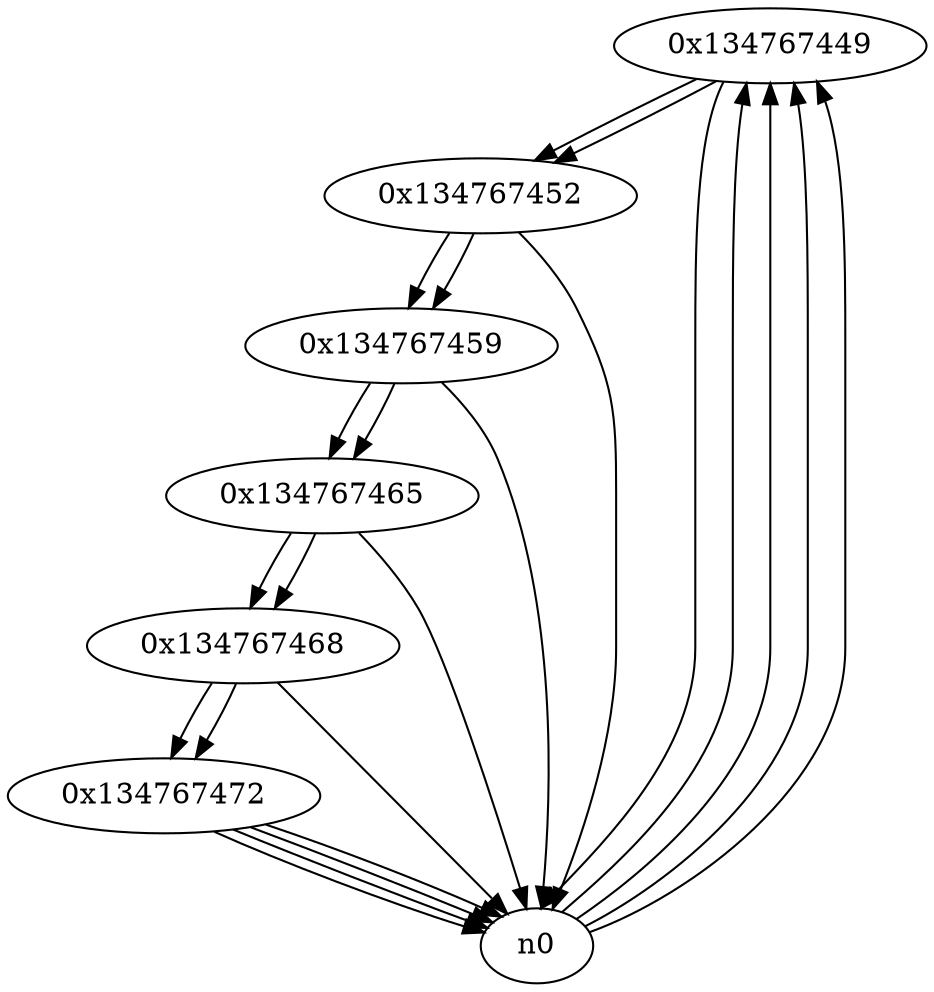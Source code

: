 digraph G{
/* nodes */
  n1 [label="0x134767449"]
  n2 [label="0x134767452"]
  n3 [label="0x134767459"]
  n4 [label="0x134767465"]
  n5 [label="0x134767468"]
  n6 [label="0x134767472"]
/* edges */
n1 -> n2;
n1 -> n0;
n0 -> n1;
n0 -> n1;
n0 -> n1;
n0 -> n1;
n2 -> n3;
n2 -> n0;
n1 -> n2;
n3 -> n4;
n3 -> n0;
n2 -> n3;
n4 -> n5;
n4 -> n0;
n3 -> n4;
n5 -> n6;
n5 -> n0;
n4 -> n5;
n6 -> n0;
n6 -> n0;
n6 -> n0;
n6 -> n0;
n5 -> n6;
}
